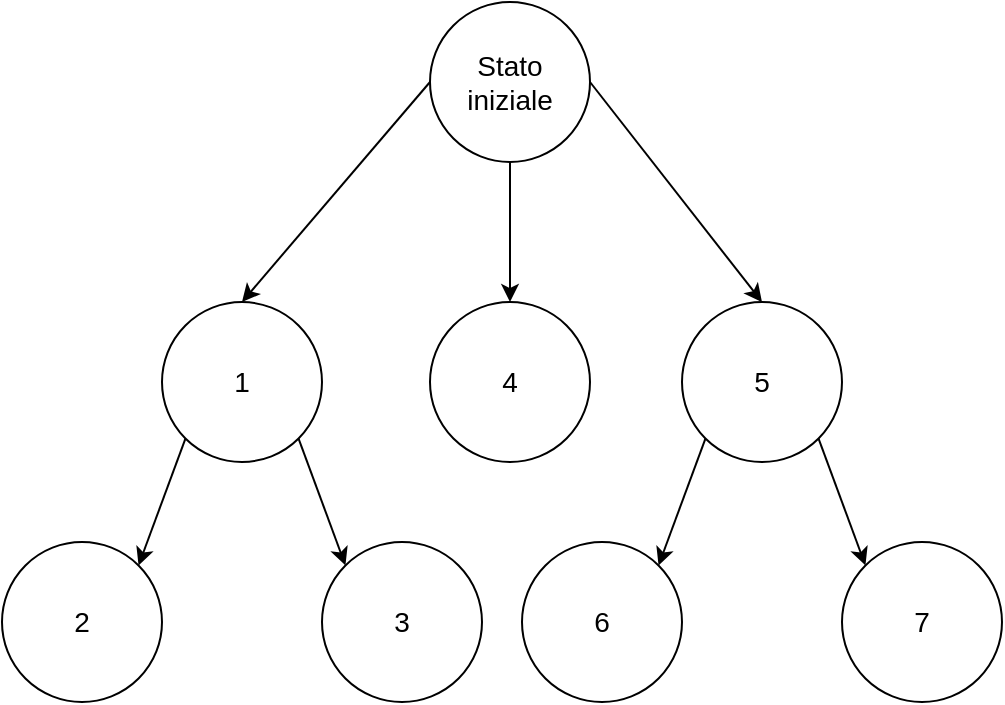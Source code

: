 <mxfile version="21.2.8" type="device">
  <diagram name="Pagina-1" id="AHyJ-n_UTIYTSlR7aWz2">
    <mxGraphModel dx="863" dy="505" grid="1" gridSize="10" guides="1" tooltips="1" connect="1" arrows="1" fold="1" page="1" pageScale="1" pageWidth="827" pageHeight="1169" math="0" shadow="0">
      <root>
        <mxCell id="0" />
        <mxCell id="1" parent="0" />
        <mxCell id="OjWA-4CbQiJTztgsCJEO-2" value="&lt;font style=&quot;font-size: 14px;&quot;&gt;Stato iniziale&lt;br&gt;&lt;/font&gt;" style="ellipse;whiteSpace=wrap;html=1;aspect=fixed;" parent="1" vertex="1">
          <mxGeometry x="374" y="50" width="80" height="80" as="geometry" />
        </mxCell>
        <mxCell id="OjWA-4CbQiJTztgsCJEO-3" value="" style="endArrow=classic;html=1;rounded=0;exitX=0.5;exitY=1;exitDx=0;exitDy=0;entryX=0.5;entryY=0;entryDx=0;entryDy=0;" parent="1" source="OjWA-4CbQiJTztgsCJEO-2" target="kLk9O9ifDEL-sg40KrgF-2" edge="1">
          <mxGeometry width="50" height="50" relative="1" as="geometry">
            <mxPoint x="40" y="160" as="sourcePoint" />
            <mxPoint x="120" y="160" as="targetPoint" />
          </mxGeometry>
        </mxCell>
        <mxCell id="kLk9O9ifDEL-sg40KrgF-1" value="&lt;font style=&quot;font-size: 14px;&quot;&gt;1&lt;br&gt;&lt;/font&gt;" style="ellipse;whiteSpace=wrap;html=1;aspect=fixed;" parent="1" vertex="1">
          <mxGeometry x="240" y="200" width="80" height="80" as="geometry" />
        </mxCell>
        <mxCell id="kLk9O9ifDEL-sg40KrgF-2" value="&lt;font style=&quot;font-size: 14px;&quot;&gt;4&lt;br&gt;&lt;/font&gt;" style="ellipse;whiteSpace=wrap;html=1;aspect=fixed;" parent="1" vertex="1">
          <mxGeometry x="374" y="200" width="80" height="80" as="geometry" />
        </mxCell>
        <mxCell id="kLk9O9ifDEL-sg40KrgF-3" value="&lt;font style=&quot;font-size: 14px;&quot;&gt;5&lt;br&gt;&lt;/font&gt;" style="ellipse;whiteSpace=wrap;html=1;aspect=fixed;" parent="1" vertex="1">
          <mxGeometry x="500" y="200" width="80" height="80" as="geometry" />
        </mxCell>
        <mxCell id="kLk9O9ifDEL-sg40KrgF-5" value="" style="endArrow=classic;html=1;rounded=0;exitX=0;exitY=0.5;exitDx=0;exitDy=0;entryX=0.5;entryY=0;entryDx=0;entryDy=0;" parent="1" source="OjWA-4CbQiJTztgsCJEO-2" target="kLk9O9ifDEL-sg40KrgF-1" edge="1">
          <mxGeometry width="50" height="50" relative="1" as="geometry">
            <mxPoint x="294" y="158.5" as="sourcePoint" />
            <mxPoint x="374" y="158.5" as="targetPoint" />
          </mxGeometry>
        </mxCell>
        <mxCell id="kLk9O9ifDEL-sg40KrgF-6" value="" style="endArrow=classic;html=1;rounded=0;exitX=1;exitY=0.5;exitDx=0;exitDy=0;entryX=0.5;entryY=0;entryDx=0;entryDy=0;" parent="1" source="OjWA-4CbQiJTztgsCJEO-2" target="kLk9O9ifDEL-sg40KrgF-3" edge="1">
          <mxGeometry width="50" height="50" relative="1" as="geometry">
            <mxPoint x="460" y="140" as="sourcePoint" />
            <mxPoint x="540" y="140" as="targetPoint" />
          </mxGeometry>
        </mxCell>
        <mxCell id="T2WMe_DoPWDTsl_bzqBk-1" value="&lt;font style=&quot;font-size: 14px;&quot;&gt;2&lt;br&gt;&lt;/font&gt;" style="ellipse;whiteSpace=wrap;html=1;aspect=fixed;" vertex="1" parent="1">
          <mxGeometry x="160" y="320" width="80" height="80" as="geometry" />
        </mxCell>
        <mxCell id="T2WMe_DoPWDTsl_bzqBk-2" value="&lt;font style=&quot;font-size: 14px;&quot;&gt;3&lt;br&gt;&lt;/font&gt;" style="ellipse;whiteSpace=wrap;html=1;aspect=fixed;" vertex="1" parent="1">
          <mxGeometry x="320" y="320" width="80" height="80" as="geometry" />
        </mxCell>
        <mxCell id="T2WMe_DoPWDTsl_bzqBk-3" value="&lt;font style=&quot;font-size: 14px;&quot;&gt;6&lt;br&gt;&lt;/font&gt;" style="ellipse;whiteSpace=wrap;html=1;aspect=fixed;" vertex="1" parent="1">
          <mxGeometry x="420" y="320" width="80" height="80" as="geometry" />
        </mxCell>
        <mxCell id="T2WMe_DoPWDTsl_bzqBk-4" value="&lt;font style=&quot;font-size: 14px;&quot;&gt;7&lt;br&gt;&lt;/font&gt;" style="ellipse;whiteSpace=wrap;html=1;aspect=fixed;" vertex="1" parent="1">
          <mxGeometry x="580" y="320" width="80" height="80" as="geometry" />
        </mxCell>
        <mxCell id="T2WMe_DoPWDTsl_bzqBk-5" value="" style="endArrow=classic;html=1;rounded=0;exitX=0;exitY=1;exitDx=0;exitDy=0;entryX=1;entryY=0;entryDx=0;entryDy=0;" edge="1" parent="1" source="kLk9O9ifDEL-sg40KrgF-1" target="T2WMe_DoPWDTsl_bzqBk-1">
          <mxGeometry width="50" height="50" relative="1" as="geometry">
            <mxPoint x="410" y="310" as="sourcePoint" />
            <mxPoint x="460" y="260" as="targetPoint" />
          </mxGeometry>
        </mxCell>
        <mxCell id="T2WMe_DoPWDTsl_bzqBk-6" value="" style="endArrow=classic;html=1;rounded=0;exitX=1;exitY=1;exitDx=0;exitDy=0;entryX=0;entryY=0;entryDx=0;entryDy=0;" edge="1" parent="1" source="kLk9O9ifDEL-sg40KrgF-1" target="T2WMe_DoPWDTsl_bzqBk-2">
          <mxGeometry width="50" height="50" relative="1" as="geometry">
            <mxPoint x="262" y="278" as="sourcePoint" />
            <mxPoint x="238" y="342" as="targetPoint" />
          </mxGeometry>
        </mxCell>
        <mxCell id="T2WMe_DoPWDTsl_bzqBk-7" value="" style="endArrow=classic;html=1;rounded=0;exitX=0;exitY=1;exitDx=0;exitDy=0;entryX=1;entryY=0;entryDx=0;entryDy=0;" edge="1" parent="1" source="kLk9O9ifDEL-sg40KrgF-3" target="T2WMe_DoPWDTsl_bzqBk-3">
          <mxGeometry width="50" height="50" relative="1" as="geometry">
            <mxPoint x="272" y="288" as="sourcePoint" />
            <mxPoint x="248" y="352" as="targetPoint" />
          </mxGeometry>
        </mxCell>
        <mxCell id="T2WMe_DoPWDTsl_bzqBk-8" value="" style="endArrow=classic;html=1;rounded=0;exitX=1;exitY=1;exitDx=0;exitDy=0;entryX=0;entryY=0;entryDx=0;entryDy=0;" edge="1" parent="1" source="kLk9O9ifDEL-sg40KrgF-3" target="T2WMe_DoPWDTsl_bzqBk-4">
          <mxGeometry width="50" height="50" relative="1" as="geometry">
            <mxPoint x="522" y="278" as="sourcePoint" />
            <mxPoint x="498" y="342" as="targetPoint" />
          </mxGeometry>
        </mxCell>
      </root>
    </mxGraphModel>
  </diagram>
</mxfile>
